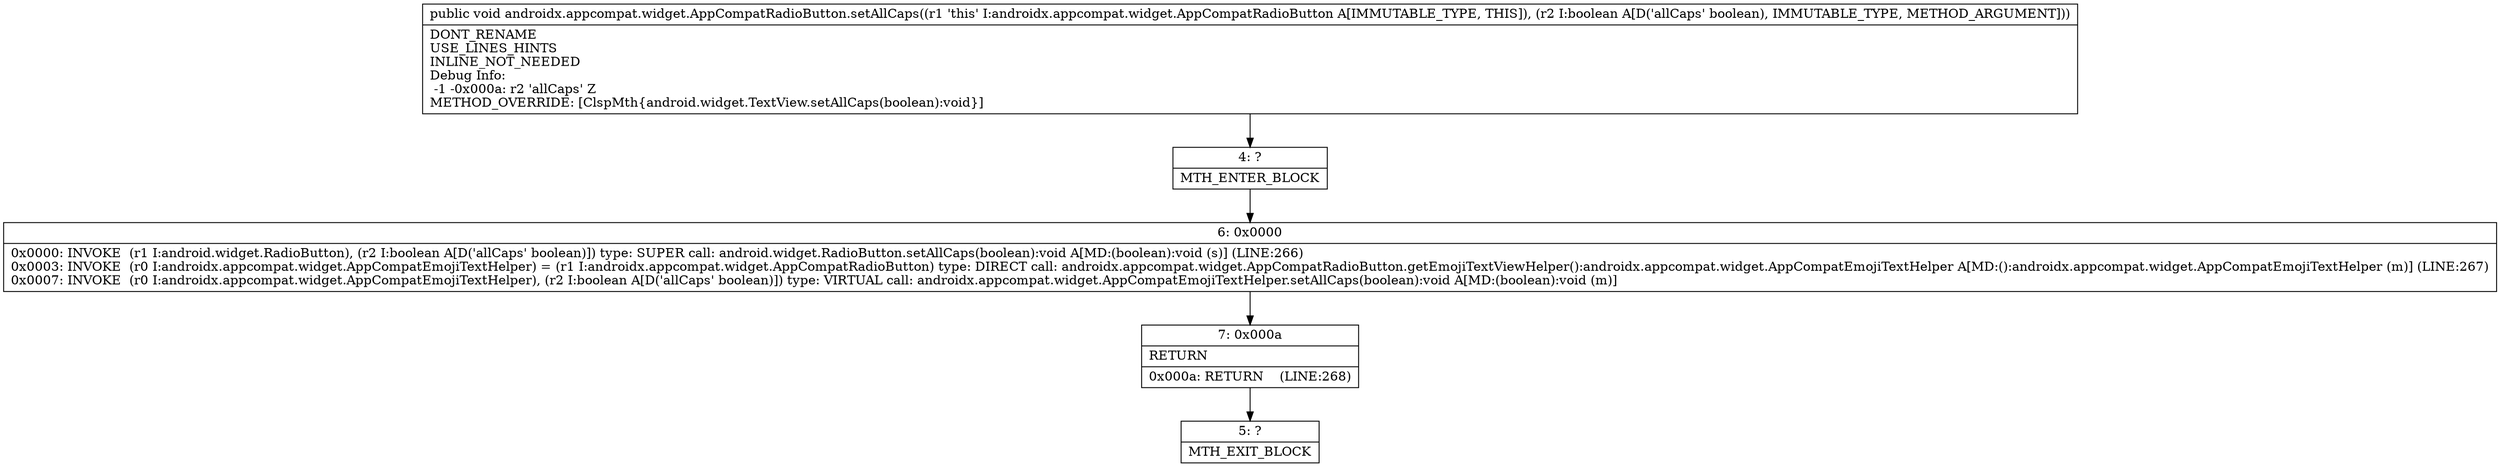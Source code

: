 digraph "CFG forandroidx.appcompat.widget.AppCompatRadioButton.setAllCaps(Z)V" {
Node_4 [shape=record,label="{4\:\ ?|MTH_ENTER_BLOCK\l}"];
Node_6 [shape=record,label="{6\:\ 0x0000|0x0000: INVOKE  (r1 I:android.widget.RadioButton), (r2 I:boolean A[D('allCaps' boolean)]) type: SUPER call: android.widget.RadioButton.setAllCaps(boolean):void A[MD:(boolean):void (s)] (LINE:266)\l0x0003: INVOKE  (r0 I:androidx.appcompat.widget.AppCompatEmojiTextHelper) = (r1 I:androidx.appcompat.widget.AppCompatRadioButton) type: DIRECT call: androidx.appcompat.widget.AppCompatRadioButton.getEmojiTextViewHelper():androidx.appcompat.widget.AppCompatEmojiTextHelper A[MD:():androidx.appcompat.widget.AppCompatEmojiTextHelper (m)] (LINE:267)\l0x0007: INVOKE  (r0 I:androidx.appcompat.widget.AppCompatEmojiTextHelper), (r2 I:boolean A[D('allCaps' boolean)]) type: VIRTUAL call: androidx.appcompat.widget.AppCompatEmojiTextHelper.setAllCaps(boolean):void A[MD:(boolean):void (m)]\l}"];
Node_7 [shape=record,label="{7\:\ 0x000a|RETURN\l|0x000a: RETURN    (LINE:268)\l}"];
Node_5 [shape=record,label="{5\:\ ?|MTH_EXIT_BLOCK\l}"];
MethodNode[shape=record,label="{public void androidx.appcompat.widget.AppCompatRadioButton.setAllCaps((r1 'this' I:androidx.appcompat.widget.AppCompatRadioButton A[IMMUTABLE_TYPE, THIS]), (r2 I:boolean A[D('allCaps' boolean), IMMUTABLE_TYPE, METHOD_ARGUMENT]))  | DONT_RENAME\lUSE_LINES_HINTS\lINLINE_NOT_NEEDED\lDebug Info:\l  \-1 \-0x000a: r2 'allCaps' Z\lMETHOD_OVERRIDE: [ClspMth\{android.widget.TextView.setAllCaps(boolean):void\}]\l}"];
MethodNode -> Node_4;Node_4 -> Node_6;
Node_6 -> Node_7;
Node_7 -> Node_5;
}

